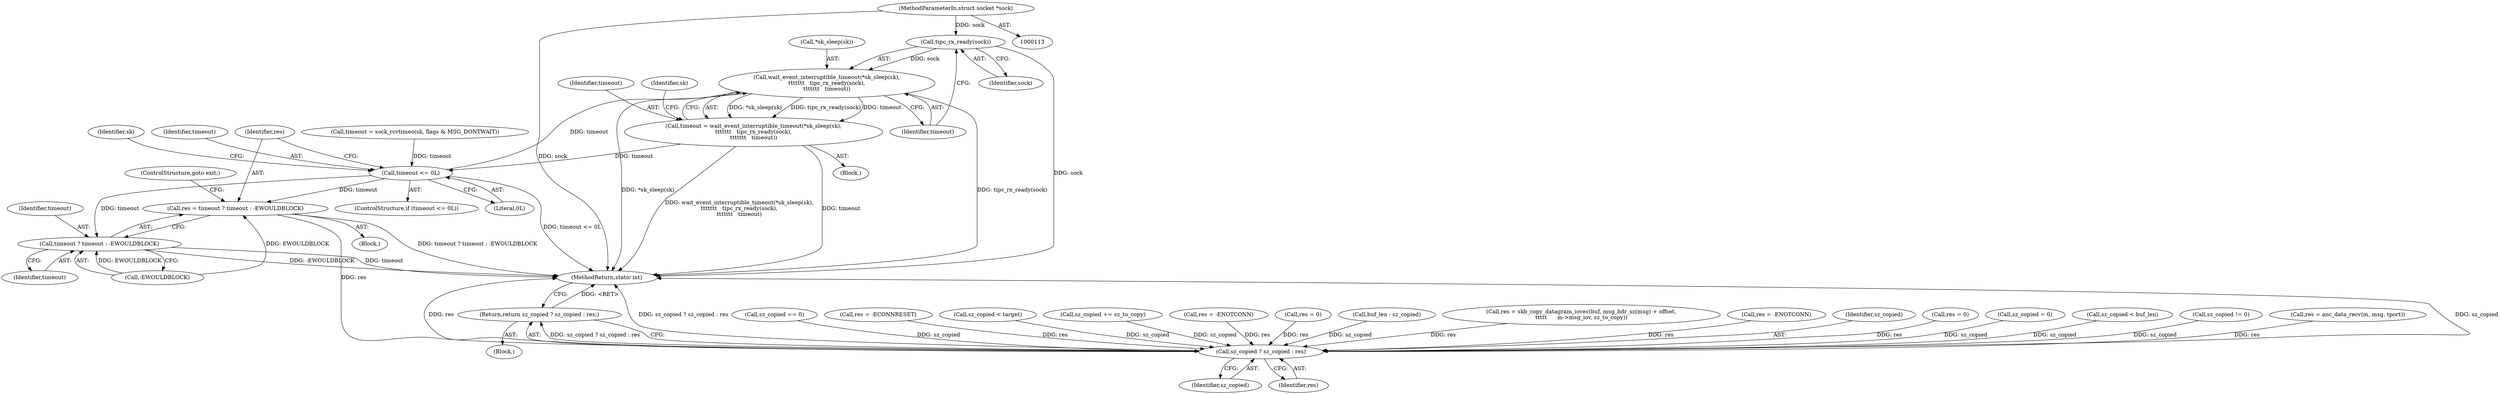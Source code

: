 digraph "0_linux_f3d3342602f8bcbf37d7c46641cb9bca7618eb1c_33@API" {
"1000225" [label="(Call,tipc_rx_ready(sock))"];
"1000115" [label="(MethodParameterIn,struct socket *sock)"];
"1000221" [label="(Call,wait_event_interruptible_timeout(*sk_sleep(sk),\n\t\t\t\t\t\t\t   tipc_rx_ready(sock),\n\t\t\t\t\t\t\t   timeout))"];
"1000219" [label="(Call,timeout = wait_event_interruptible_timeout(*sk_sleep(sk),\n\t\t\t\t\t\t\t   tipc_rx_ready(sock),\n\t\t\t\t\t\t\t   timeout))"];
"1000205" [label="(Call,timeout <= 0L)"];
"1000209" [label="(Call,res = timeout ? timeout : -EWOULDBLOCK)"];
"1000423" [label="(Call,sz_copied ? sz_copied : res)"];
"1000422" [label="(Return,return sz_copied ? sz_copied : res;)"];
"1000211" [label="(Call,timeout ? timeout : -EWOULDBLOCK)"];
"1000221" [label="(Call,wait_event_interruptible_timeout(*sk_sleep(sk),\n\t\t\t\t\t\t\t   tipc_rx_ready(sock),\n\t\t\t\t\t\t\t   timeout))"];
"1000213" [label="(Identifier,timeout)"];
"1000227" [label="(Identifier,timeout)"];
"1000214" [label="(Call,-EWOULDBLOCK)"];
"1000226" [label="(Identifier,sock)"];
"1000260" [label="(Call,sz_copied == 0)"];
"1000219" [label="(Call,timeout = wait_event_interruptible_timeout(*sk_sleep(sk),\n\t\t\t\t\t\t\t   tipc_rx_ready(sock),\n\t\t\t\t\t\t\t   timeout))"];
"1000367" [label="(Call,res = -ECONNRESET)"];
"1000216" [label="(ControlStructure,goto exit;)"];
"1000422" [label="(Return,return sz_copied ? sz_copied : res;)"];
"1000425" [label="(Identifier,sz_copied)"];
"1000408" [label="(Call,sz_copied < target)"];
"1000229" [label="(Identifier,sk)"];
"1000204" [label="(ControlStructure,if (timeout <= 0L))"];
"1000322" [label="(Call,sz_copied += sz_to_copy)"];
"1000423" [label="(Call,sz_copied ? sz_copied : res)"];
"1000199" [label="(Call,res = -ENOTCONN)"];
"1000177" [label="(Call,timeout = sock_rcvtimeo(sk, flags & MSG_DONTWAIT))"];
"1000144" [label="(Call,res = 0)"];
"1000115" [label="(MethodParameterIn,struct socket *sock)"];
"1000212" [label="(Identifier,timeout)"];
"1000191" [label="(Block,)"];
"1000225" [label="(Call,tipc_rx_ready(sock))"];
"1000296" [label="(Call,buf_len - sz_copied)"];
"1000209" [label="(Call,res = timeout ? timeout : -EWOULDBLOCK)"];
"1000307" [label="(Call,res = skb_copy_datagram_iovec(buf, msg_hdr_sz(msg) + offset,\n\t\t\t\t\t      m->msg_iov, sz_to_copy))"];
"1000220" [label="(Identifier,timeout)"];
"1000164" [label="(Call,res = -ENOTCONN)"];
"1000207" [label="(Literal,0L)"];
"1000424" [label="(Identifier,sz_copied)"];
"1000426" [label="(Identifier,res)"];
"1000208" [label="(Block,)"];
"1000205" [label="(Call,timeout <= 0L)"];
"1000427" [label="(MethodReturn,static int)"];
"1000363" [label="(Call,res = 0)"];
"1000222" [label="(Call,*sk_sleep(sk))"];
"1000139" [label="(Call,sz_copied = 0)"];
"1000119" [label="(Block,)"];
"1000218" [label="(Identifier,sk)"];
"1000397" [label="(Call,sz_copied < buf_len)"];
"1000351" [label="(Call,sz_copied != 0)"];
"1000210" [label="(Identifier,res)"];
"1000267" [label="(Call,res = anc_data_recv(m, msg, tport))"];
"1000211" [label="(Call,timeout ? timeout : -EWOULDBLOCK)"];
"1000206" [label="(Identifier,timeout)"];
"1000225" -> "1000221"  [label="AST: "];
"1000225" -> "1000226"  [label="CFG: "];
"1000226" -> "1000225"  [label="AST: "];
"1000227" -> "1000225"  [label="CFG: "];
"1000225" -> "1000427"  [label="DDG: sock"];
"1000225" -> "1000221"  [label="DDG: sock"];
"1000115" -> "1000225"  [label="DDG: sock"];
"1000115" -> "1000113"  [label="AST: "];
"1000115" -> "1000427"  [label="DDG: sock"];
"1000221" -> "1000219"  [label="AST: "];
"1000221" -> "1000227"  [label="CFG: "];
"1000222" -> "1000221"  [label="AST: "];
"1000227" -> "1000221"  [label="AST: "];
"1000219" -> "1000221"  [label="CFG: "];
"1000221" -> "1000427"  [label="DDG: tipc_rx_ready(sock)"];
"1000221" -> "1000427"  [label="DDG: *sk_sleep(sk)"];
"1000221" -> "1000219"  [label="DDG: *sk_sleep(sk)"];
"1000221" -> "1000219"  [label="DDG: tipc_rx_ready(sock)"];
"1000221" -> "1000219"  [label="DDG: timeout"];
"1000205" -> "1000221"  [label="DDG: timeout"];
"1000219" -> "1000191"  [label="AST: "];
"1000220" -> "1000219"  [label="AST: "];
"1000229" -> "1000219"  [label="CFG: "];
"1000219" -> "1000427"  [label="DDG: wait_event_interruptible_timeout(*sk_sleep(sk),\n\t\t\t\t\t\t\t   tipc_rx_ready(sock),\n\t\t\t\t\t\t\t   timeout)"];
"1000219" -> "1000427"  [label="DDG: timeout"];
"1000219" -> "1000205"  [label="DDG: timeout"];
"1000205" -> "1000204"  [label="AST: "];
"1000205" -> "1000207"  [label="CFG: "];
"1000206" -> "1000205"  [label="AST: "];
"1000207" -> "1000205"  [label="AST: "];
"1000210" -> "1000205"  [label="CFG: "];
"1000218" -> "1000205"  [label="CFG: "];
"1000205" -> "1000427"  [label="DDG: timeout <= 0L"];
"1000177" -> "1000205"  [label="DDG: timeout"];
"1000205" -> "1000209"  [label="DDG: timeout"];
"1000205" -> "1000211"  [label="DDG: timeout"];
"1000209" -> "1000208"  [label="AST: "];
"1000209" -> "1000211"  [label="CFG: "];
"1000210" -> "1000209"  [label="AST: "];
"1000211" -> "1000209"  [label="AST: "];
"1000216" -> "1000209"  [label="CFG: "];
"1000209" -> "1000427"  [label="DDG: timeout ? timeout : -EWOULDBLOCK"];
"1000214" -> "1000209"  [label="DDG: EWOULDBLOCK"];
"1000209" -> "1000423"  [label="DDG: res"];
"1000423" -> "1000422"  [label="AST: "];
"1000423" -> "1000425"  [label="CFG: "];
"1000423" -> "1000426"  [label="CFG: "];
"1000424" -> "1000423"  [label="AST: "];
"1000425" -> "1000423"  [label="AST: "];
"1000426" -> "1000423"  [label="AST: "];
"1000422" -> "1000423"  [label="CFG: "];
"1000423" -> "1000427"  [label="DDG: res"];
"1000423" -> "1000427"  [label="DDG: sz_copied ? sz_copied : res"];
"1000423" -> "1000427"  [label="DDG: sz_copied"];
"1000423" -> "1000422"  [label="DDG: sz_copied ? sz_copied : res"];
"1000296" -> "1000423"  [label="DDG: sz_copied"];
"1000397" -> "1000423"  [label="DDG: sz_copied"];
"1000408" -> "1000423"  [label="DDG: sz_copied"];
"1000139" -> "1000423"  [label="DDG: sz_copied"];
"1000260" -> "1000423"  [label="DDG: sz_copied"];
"1000322" -> "1000423"  [label="DDG: sz_copied"];
"1000351" -> "1000423"  [label="DDG: sz_copied"];
"1000367" -> "1000423"  [label="DDG: res"];
"1000267" -> "1000423"  [label="DDG: res"];
"1000144" -> "1000423"  [label="DDG: res"];
"1000307" -> "1000423"  [label="DDG: res"];
"1000164" -> "1000423"  [label="DDG: res"];
"1000199" -> "1000423"  [label="DDG: res"];
"1000363" -> "1000423"  [label="DDG: res"];
"1000422" -> "1000119"  [label="AST: "];
"1000427" -> "1000422"  [label="CFG: "];
"1000422" -> "1000427"  [label="DDG: <RET>"];
"1000211" -> "1000213"  [label="CFG: "];
"1000211" -> "1000214"  [label="CFG: "];
"1000212" -> "1000211"  [label="AST: "];
"1000213" -> "1000211"  [label="AST: "];
"1000214" -> "1000211"  [label="AST: "];
"1000211" -> "1000427"  [label="DDG: -EWOULDBLOCK"];
"1000211" -> "1000427"  [label="DDG: timeout"];
"1000214" -> "1000211"  [label="DDG: EWOULDBLOCK"];
}
